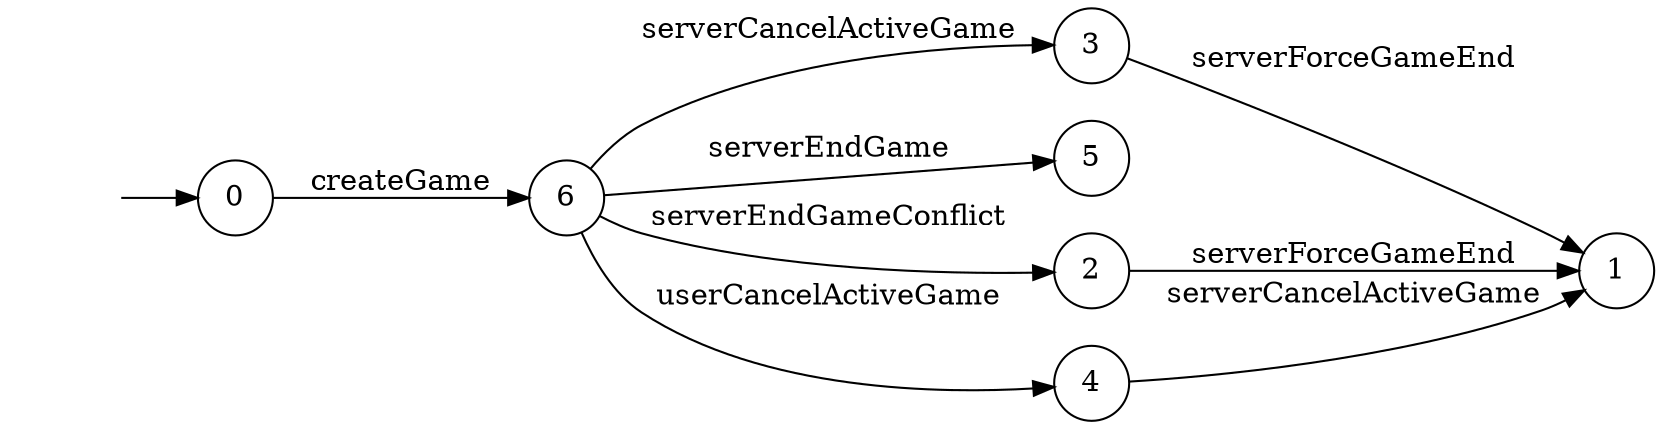 digraph "./InvConPlus/Dapp-Automata-data/result/model/0xa867bF8447eC6f614EA996057e3D769b76a8aa0e/GameChannel/FSM-5" {
	graph [rankdir=LR]
	"" [label="" shape=plaintext]
	0 [label=0 shape=circle]
	3 [label=3 shape=circle]
	5 [label=5 shape=circle]
	2 [label=2 shape=circle]
	6 [label=6 shape=circle]
	1 [label=1 shape=circle]
	4 [label=4 shape=circle]
	"" -> 0 [label=""]
	0 -> 6 [label=createGame]
	6 -> 5 [label=serverEndGame]
	6 -> 4 [label=userCancelActiveGame]
	6 -> 3 [label=serverCancelActiveGame]
	6 -> 2 [label=serverEndGameConflict]
	2 -> 1 [label=serverForceGameEnd]
	3 -> 1 [label=serverForceGameEnd]
	4 -> 1 [label=serverCancelActiveGame]
}

